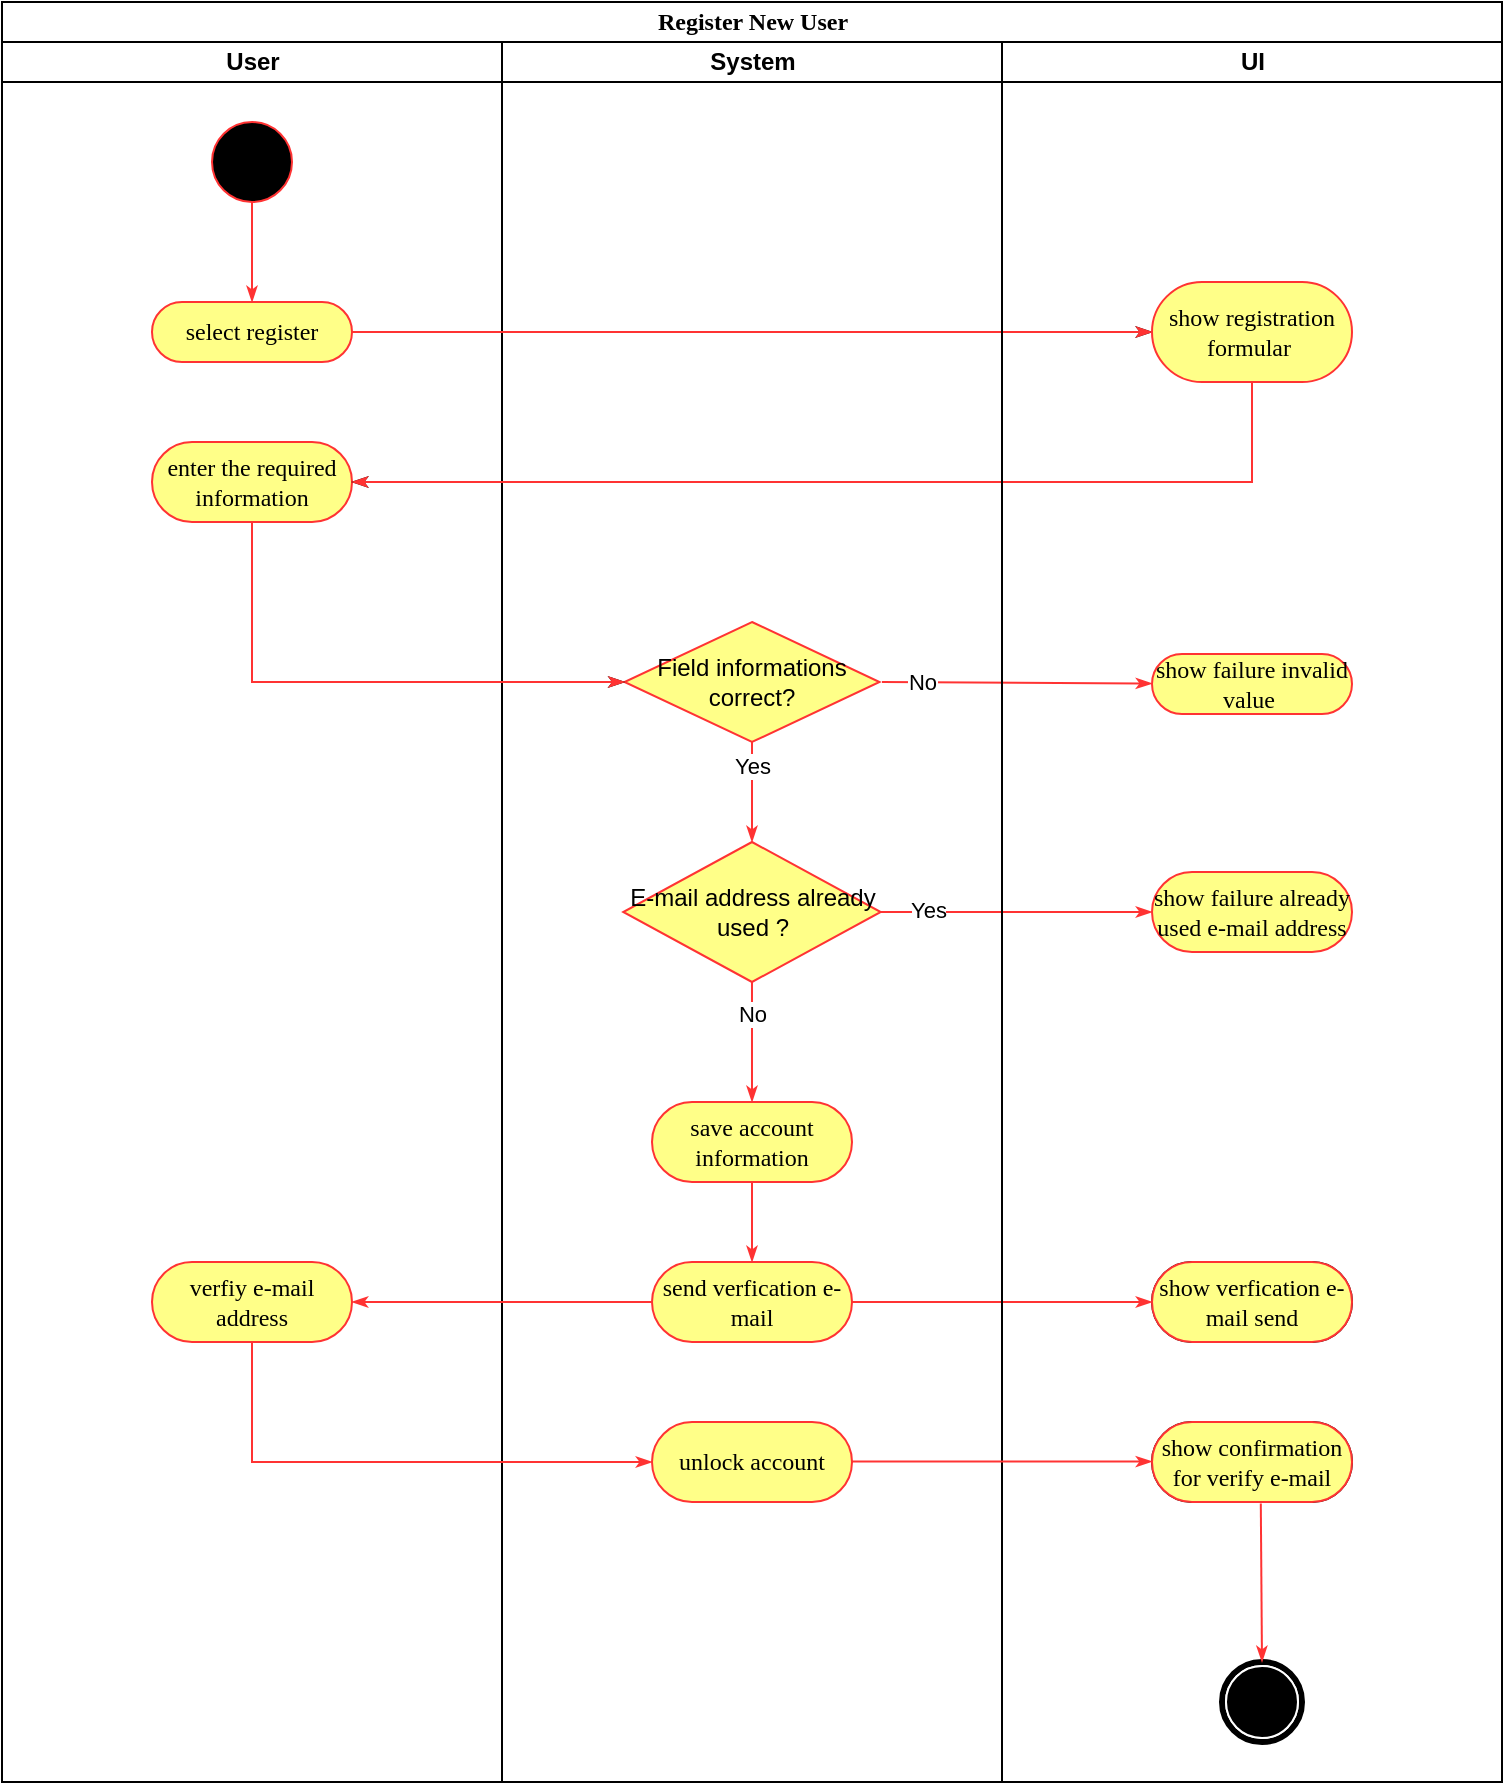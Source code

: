 <mxfile>
    <diagram name="Page-1" id="0783ab3e-0a74-02c8-0abd-f7b4e66b4bec">
        <mxGraphModel dx="1118" dy="800" grid="1" gridSize="10" guides="1" tooltips="1" connect="1" arrows="1" fold="1" page="1" pageScale="1" pageWidth="850" pageHeight="1100" math="0" shadow="0">
            <root>
                <mxCell id="0"/>
                <mxCell id="1" parent="0"/>
                <mxCell id="1c1d494c118603dd-1" value="Register New User" style="swimlane;html=1;childLayout=stackLayout;startSize=20;rounded=0;shadow=0;comic=0;labelBackgroundColor=none;strokeWidth=1;fontFamily=Verdana;fontSize=12;align=center;" parent="1" vertex="1">
                    <mxGeometry x="40" y="10" width="750" height="890" as="geometry"/>
                </mxCell>
                <mxCell id="1c1d494c118603dd-2" value="User" style="swimlane;html=1;startSize=20;" parent="1c1d494c118603dd-1" vertex="1">
                    <mxGeometry y="20" width="250" height="870" as="geometry"/>
                </mxCell>
                <mxCell id="60571a20871a0731-4" value="" style="ellipse;whiteSpace=wrap;html=1;rounded=0;shadow=0;comic=0;labelBackgroundColor=none;strokeWidth=1;fontFamily=Verdana;fontSize=12;align=center;strokeColor=#FF3333;fillColor=#000000;" parent="1c1d494c118603dd-2" vertex="1">
                    <mxGeometry x="105" y="40" width="40" height="40" as="geometry"/>
                </mxCell>
                <mxCell id="60571a20871a0731-8" value="&lt;font color=&quot;#000000&quot;&gt;select register&lt;/font&gt;" style="rounded=1;whiteSpace=wrap;html=1;shadow=0;comic=0;labelBackgroundColor=none;strokeWidth=1;fontFamily=Verdana;fontSize=12;align=center;arcSize=50;fillColor=#ffff88;strokeColor=#FF3333;" parent="1c1d494c118603dd-2" vertex="1">
                    <mxGeometry x="75" y="130" width="100" height="30" as="geometry"/>
                </mxCell>
                <mxCell id="1c1d494c118603dd-27" style="edgeStyle=orthogonalEdgeStyle;rounded=0;html=1;labelBackgroundColor=none;startArrow=none;startFill=0;startSize=5;endArrow=classicThin;endFill=1;endSize=5;jettySize=auto;orthogonalLoop=1;strokeWidth=1;fontFamily=Verdana;fontSize=12;strokeColor=#FF3333;" parent="1c1d494c118603dd-2" source="60571a20871a0731-4" target="60571a20871a0731-8" edge="1">
                    <mxGeometry relative="1" as="geometry"/>
                </mxCell>
                <mxCell id="1c1d494c118603dd-8" value="&lt;font color=&quot;#000000&quot;&gt;enter the required information&lt;/font&gt;" style="rounded=1;whiteSpace=wrap;html=1;shadow=0;comic=0;labelBackgroundColor=none;strokeWidth=1;fontFamily=Verdana;fontSize=12;align=center;arcSize=50;fillColor=#ffff88;strokeColor=#FF3333;" parent="1c1d494c118603dd-2" vertex="1">
                    <mxGeometry x="75" y="200" width="100" height="40" as="geometry"/>
                </mxCell>
                <mxCell id="mtZCOBOC90Zqhx0-wA6k-30" value="&lt;font color=&quot;#000000&quot;&gt;verfiy e-mail address&lt;/font&gt;" style="rounded=1;whiteSpace=wrap;html=1;shadow=0;comic=0;labelBackgroundColor=none;strokeWidth=1;fontFamily=Verdana;fontSize=12;align=center;arcSize=50;fillColor=#ffff88;strokeColor=#FF3333;" parent="1c1d494c118603dd-2" vertex="1">
                    <mxGeometry x="75" y="610" width="100" height="40" as="geometry"/>
                </mxCell>
                <mxCell id="1c1d494c118603dd-3" value="System" style="swimlane;html=1;startSize=20;" parent="1c1d494c118603dd-1" vertex="1">
                    <mxGeometry x="250" y="20" width="250" height="870" as="geometry"/>
                </mxCell>
                <mxCell id="mtZCOBOC90Zqhx0-wA6k-19" value="&lt;font color=&quot;#000000&quot;&gt;Field informations correct?&lt;/font&gt;" style="rhombus;whiteSpace=wrap;html=1;rounded=0;sketch=0;fillColor=#ffff88;strokeColor=#FF3333;" parent="1c1d494c118603dd-3" vertex="1">
                    <mxGeometry x="61.25" y="290" width="127.5" height="60" as="geometry"/>
                </mxCell>
                <mxCell id="mtZCOBOC90Zqhx0-wA6k-22" value="&lt;font color=&quot;#000000&quot;&gt;E-mail address already used ?&lt;/font&gt;" style="rhombus;whiteSpace=wrap;html=1;rounded=0;sketch=0;fillColor=#ffff88;strokeColor=#FF3333;" parent="1c1d494c118603dd-3" vertex="1">
                    <mxGeometry x="60.62" y="400" width="128.75" height="70" as="geometry"/>
                </mxCell>
                <mxCell id="mtZCOBOC90Zqhx0-wA6k-23" style="edgeStyle=none;rounded=0;html=1;labelBackgroundColor=none;startArrow=none;startFill=0;startSize=5;endArrow=classicThin;endFill=1;endSize=5;jettySize=auto;orthogonalLoop=1;strokeWidth=1;fontFamily=Verdana;fontSize=12;exitX=0.5;exitY=1;exitDx=0;exitDy=0;entryX=0.5;entryY=0;entryDx=0;entryDy=0;strokeColor=#FF3333;" parent="1c1d494c118603dd-3" source="mtZCOBOC90Zqhx0-wA6k-19" target="mtZCOBOC90Zqhx0-wA6k-22" edge="1">
                    <mxGeometry relative="1" as="geometry">
                        <mxPoint x="-115" y="250" as="sourcePoint"/>
                        <mxPoint x="71.25" y="330" as="targetPoint"/>
                        <Array as="points"/>
                    </mxGeometry>
                </mxCell>
                <mxCell id="mtZCOBOC90Zqhx0-wA6k-27" value="Yes" style="edgeLabel;html=1;align=center;verticalAlign=middle;resizable=0;points=[];" parent="mtZCOBOC90Zqhx0-wA6k-23" vertex="1" connectable="0">
                    <mxGeometry x="-0.531" relative="1" as="geometry">
                        <mxPoint as="offset"/>
                    </mxGeometry>
                </mxCell>
                <mxCell id="mtZCOBOC90Zqhx0-wA6k-24" style="edgeStyle=none;rounded=0;html=1;labelBackgroundColor=none;startArrow=none;startFill=0;startSize=5;endArrow=classicThin;endFill=1;endSize=5;jettySize=auto;orthogonalLoop=1;strokeWidth=1;fontFamily=Verdana;fontSize=12;exitX=0.5;exitY=1;exitDx=0;exitDy=0;strokeColor=#FF3333;" parent="1c1d494c118603dd-3" target="mtZCOBOC90Zqhx0-wA6k-20" edge="1">
                    <mxGeometry relative="1" as="geometry">
                        <mxPoint x="190.01" y="320" as="sourcePoint"/>
                        <mxPoint x="310" y="320" as="targetPoint"/>
                        <Array as="points"/>
                    </mxGeometry>
                </mxCell>
                <mxCell id="mtZCOBOC90Zqhx0-wA6k-26" value="No" style="edgeLabel;html=1;align=center;verticalAlign=middle;resizable=0;points=[];" parent="mtZCOBOC90Zqhx0-wA6k-24" vertex="1" connectable="0">
                    <mxGeometry x="-0.355" y="1" relative="1" as="geometry">
                        <mxPoint x="-23.44" y="0.77" as="offset"/>
                    </mxGeometry>
                </mxCell>
                <mxCell id="mtZCOBOC90Zqhx0-wA6k-29" style="edgeStyle=none;rounded=0;html=1;labelBackgroundColor=none;startArrow=none;startFill=0;startSize=5;endArrow=classicThin;endFill=1;endSize=5;jettySize=auto;orthogonalLoop=1;strokeWidth=1;fontFamily=Verdana;fontSize=12;exitX=0.5;exitY=1;exitDx=0;exitDy=0;strokeColor=#FF3333;" parent="1c1d494c118603dd-3" source="mtZCOBOC90Zqhx0-wA6k-22" target="mtZCOBOC90Zqhx0-wA6k-42" edge="1">
                    <mxGeometry relative="1" as="geometry">
                        <mxPoint x="130" y="480" as="sourcePoint"/>
                        <mxPoint x="135" y="520" as="targetPoint"/>
                        <Array as="points"/>
                    </mxGeometry>
                </mxCell>
                <mxCell id="mtZCOBOC90Zqhx0-wA6k-46" value="No" style="edgeLabel;html=1;align=center;verticalAlign=middle;resizable=0;points=[];" parent="mtZCOBOC90Zqhx0-wA6k-29" vertex="1" connectable="0">
                    <mxGeometry x="-0.48" relative="1" as="geometry">
                        <mxPoint as="offset"/>
                    </mxGeometry>
                </mxCell>
                <mxCell id="mtZCOBOC90Zqhx0-wA6k-37" value="&lt;font color=&quot;#000000&quot;&gt;send verfication e-mail&lt;/font&gt;" style="rounded=1;whiteSpace=wrap;html=1;shadow=0;comic=0;labelBackgroundColor=none;strokeWidth=1;fontFamily=Verdana;fontSize=12;align=center;arcSize=50;fillColor=#ffff88;strokeColor=#FF3333;" parent="1c1d494c118603dd-3" vertex="1">
                    <mxGeometry x="75" y="610" width="100" height="40" as="geometry"/>
                </mxCell>
                <mxCell id="mtZCOBOC90Zqhx0-wA6k-40" value="&lt;font color=&quot;#000000&quot;&gt;unlock account&lt;/font&gt;" style="rounded=1;whiteSpace=wrap;html=1;shadow=0;comic=0;labelBackgroundColor=none;strokeWidth=1;fontFamily=Verdana;fontSize=12;align=center;arcSize=50;fillColor=#ffff88;strokeColor=#FF3333;" parent="1c1d494c118603dd-3" vertex="1">
                    <mxGeometry x="75" y="690" width="100" height="40" as="geometry"/>
                </mxCell>
                <mxCell id="mtZCOBOC90Zqhx0-wA6k-42" value="&lt;font color=&quot;#000000&quot;&gt;save account information&lt;/font&gt;" style="rounded=1;whiteSpace=wrap;html=1;shadow=0;comic=0;labelBackgroundColor=none;strokeWidth=1;fontFamily=Verdana;fontSize=12;align=center;arcSize=50;fillColor=#ffff88;strokeColor=#FF3333;" parent="1c1d494c118603dd-3" vertex="1">
                    <mxGeometry x="75" y="530" width="100" height="40" as="geometry"/>
                </mxCell>
                <mxCell id="mtZCOBOC90Zqhx0-wA6k-44" style="edgeStyle=none;rounded=0;html=1;labelBackgroundColor=none;startArrow=none;startFill=0;startSize=5;endArrow=classicThin;endFill=1;endSize=5;jettySize=auto;orthogonalLoop=1;strokeWidth=1;fontFamily=Verdana;fontSize=12;entryX=0.5;entryY=0;entryDx=0;entryDy=0;strokeColor=#FF3333;" parent="1c1d494c118603dd-3" target="mtZCOBOC90Zqhx0-wA6k-37" edge="1">
                    <mxGeometry relative="1" as="geometry">
                        <mxPoint x="125" y="570" as="sourcePoint"/>
                        <mxPoint x="134.999" y="540" as="targetPoint"/>
                        <Array as="points"/>
                    </mxGeometry>
                </mxCell>
                <mxCell id="mtZCOBOC90Zqhx0-wA6k-52" style="edgeStyle=orthogonalEdgeStyle;rounded=0;html=1;labelBackgroundColor=none;startArrow=none;startFill=0;startSize=5;endArrow=classicThin;endFill=1;endSize=5;jettySize=auto;orthogonalLoop=1;strokeWidth=1;fontFamily=Verdana;fontSize=12;" parent="1c1d494c118603dd-3" edge="1">
                    <mxGeometry relative="1" as="geometry">
                        <Array as="points">
                            <mxPoint x="170" y="145"/>
                            <mxPoint x="170" y="145"/>
                        </Array>
                        <mxPoint x="-75" y="145" as="sourcePoint"/>
                        <mxPoint x="325" y="145" as="targetPoint"/>
                    </mxGeometry>
                </mxCell>
                <mxCell id="mtZCOBOC90Zqhx0-wA6k-53" style="edgeStyle=none;rounded=0;html=1;labelBackgroundColor=none;startArrow=none;startFill=0;startSize=5;endArrow=classicThin;endFill=1;endSize=5;jettySize=auto;orthogonalLoop=1;strokeWidth=1;fontFamily=Verdana;fontSize=12;exitX=0.5;exitY=1;exitDx=0;exitDy=0;" parent="1c1d494c118603dd-3" edge="1">
                    <mxGeometry relative="1" as="geometry">
                        <mxPoint x="375" y="170" as="sourcePoint"/>
                        <mxPoint x="-75" y="220" as="targetPoint"/>
                        <Array as="points">
                            <mxPoint x="375" y="220"/>
                        </Array>
                    </mxGeometry>
                </mxCell>
                <mxCell id="mtZCOBOC90Zqhx0-wA6k-54" style="edgeStyle=none;rounded=0;html=1;labelBackgroundColor=none;startArrow=none;startFill=0;startSize=5;endArrow=classicThin;endFill=1;endSize=5;jettySize=auto;orthogonalLoop=1;strokeWidth=1;fontFamily=Verdana;fontSize=12;exitX=0.5;exitY=1;exitDx=0;exitDy=0;entryX=0;entryY=0.5;entryDx=0;entryDy=0;" parent="1c1d494c118603dd-3" edge="1">
                    <mxGeometry relative="1" as="geometry">
                        <mxPoint x="-125" y="240" as="sourcePoint"/>
                        <mxPoint x="61.25" y="320" as="targetPoint"/>
                        <Array as="points">
                            <mxPoint x="-125" y="320"/>
                        </Array>
                    </mxGeometry>
                </mxCell>
                <mxCell id="1c1d494c118603dd-29" style="edgeStyle=orthogonalEdgeStyle;rounded=0;html=1;labelBackgroundColor=none;startArrow=none;startFill=0;startSize=5;endArrow=classicThin;endFill=1;endSize=5;jettySize=auto;orthogonalLoop=1;strokeWidth=1;fontFamily=Verdana;fontSize=12;strokeColor=#FF3333;" parent="1c1d494c118603dd-1" source="60571a20871a0731-8" target="1c1d494c118603dd-5" edge="1">
                    <mxGeometry relative="1" as="geometry">
                        <Array as="points">
                            <mxPoint x="420" y="165"/>
                            <mxPoint x="420" y="165"/>
                        </Array>
                        <mxPoint x="390.25" y="190" as="sourcePoint"/>
                    </mxGeometry>
                </mxCell>
                <mxCell id="1c1d494c118603dd-37" style="edgeStyle=none;rounded=0;html=1;labelBackgroundColor=none;startArrow=none;startFill=0;startSize=5;endArrow=classicThin;endFill=1;endSize=5;jettySize=auto;orthogonalLoop=1;strokeWidth=1;fontFamily=Verdana;fontSize=12;exitX=0.5;exitY=1;exitDx=0;exitDy=0;strokeColor=#FF3333;" parent="1c1d494c118603dd-1" source="1c1d494c118603dd-5" target="1c1d494c118603dd-8" edge="1">
                    <mxGeometry relative="1" as="geometry">
                        <mxPoint x="570.565" y="318.0" as="sourcePoint"/>
                        <Array as="points">
                            <mxPoint x="625" y="240"/>
                        </Array>
                    </mxGeometry>
                </mxCell>
                <mxCell id="1c1d494c118603dd-38" style="edgeStyle=none;rounded=0;html=1;labelBackgroundColor=none;startArrow=none;startFill=0;startSize=5;endArrow=classicThin;endFill=1;endSize=5;jettySize=auto;orthogonalLoop=1;strokeWidth=1;fontFamily=Verdana;fontSize=12;exitX=0.5;exitY=1;exitDx=0;exitDy=0;entryX=0;entryY=0.5;entryDx=0;entryDy=0;strokeColor=#FF3333;" parent="1c1d494c118603dd-1" source="1c1d494c118603dd-8" target="mtZCOBOC90Zqhx0-wA6k-19" edge="1">
                    <mxGeometry relative="1" as="geometry">
                        <mxPoint x="125" y="330" as="targetPoint"/>
                        <Array as="points">
                            <mxPoint x="125" y="340"/>
                        </Array>
                    </mxGeometry>
                </mxCell>
                <mxCell id="mtZCOBOC90Zqhx0-wA6k-25" style="edgeStyle=none;rounded=0;html=1;labelBackgroundColor=none;startArrow=none;startFill=0;startSize=5;endArrow=classicThin;endFill=1;endSize=5;jettySize=auto;orthogonalLoop=1;strokeWidth=1;fontFamily=Verdana;fontSize=12;strokeColor=#FF3333;" parent="1c1d494c118603dd-1" source="mtZCOBOC90Zqhx0-wA6k-22" target="mtZCOBOC90Zqhx0-wA6k-21" edge="1">
                    <mxGeometry relative="1" as="geometry">
                        <mxPoint x="440.01" y="450" as="sourcePoint"/>
                        <mxPoint x="575" y="450.73" as="targetPoint"/>
                        <Array as="points"/>
                    </mxGeometry>
                </mxCell>
                <mxCell id="mtZCOBOC90Zqhx0-wA6k-28" value="Yes" style="edgeLabel;html=1;align=center;verticalAlign=middle;resizable=0;points=[];" parent="mtZCOBOC90Zqhx0-wA6k-25" vertex="1" connectable="0">
                    <mxGeometry x="-0.66" y="1" relative="1" as="geometry">
                        <mxPoint as="offset"/>
                    </mxGeometry>
                </mxCell>
                <mxCell id="mtZCOBOC90Zqhx0-wA6k-45" style="edgeStyle=none;rounded=0;html=1;labelBackgroundColor=none;startArrow=none;startFill=0;startSize=5;endArrow=classicThin;endFill=1;endSize=5;jettySize=auto;orthogonalLoop=1;strokeWidth=1;fontFamily=Verdana;fontSize=12;exitX=1;exitY=0.5;exitDx=0;exitDy=0;entryX=0;entryY=0.5;entryDx=0;entryDy=0;strokeColor=#FF3333;" parent="1c1d494c118603dd-1" source="mtZCOBOC90Zqhx0-wA6k-37" target="mtZCOBOC90Zqhx0-wA6k-38" edge="1">
                    <mxGeometry relative="1" as="geometry">
                        <mxPoint x="394.995" y="510" as="sourcePoint"/>
                        <mxPoint x="394.999" y="570" as="targetPoint"/>
                        <Array as="points"/>
                    </mxGeometry>
                </mxCell>
                <mxCell id="mtZCOBOC90Zqhx0-wA6k-47" style="edgeStyle=none;rounded=0;html=1;labelBackgroundColor=none;startArrow=none;startFill=0;startSize=5;endArrow=classicThin;endFill=1;endSize=5;jettySize=auto;orthogonalLoop=1;strokeWidth=1;fontFamily=Verdana;fontSize=12;exitX=0;exitY=0.5;exitDx=0;exitDy=0;entryX=1;entryY=0.5;entryDx=0;entryDy=0;strokeColor=#FF3333;" parent="1c1d494c118603dd-1" source="mtZCOBOC90Zqhx0-wA6k-37" target="mtZCOBOC90Zqhx0-wA6k-30" edge="1">
                    <mxGeometry relative="1" as="geometry">
                        <mxPoint x="404.995" y="520" as="sourcePoint"/>
                        <mxPoint x="404.999" y="580" as="targetPoint"/>
                        <Array as="points"/>
                    </mxGeometry>
                </mxCell>
                <mxCell id="mtZCOBOC90Zqhx0-wA6k-48" style="edgeStyle=none;rounded=0;html=1;labelBackgroundColor=none;startArrow=none;startFill=0;startSize=5;endArrow=classicThin;endFill=1;endSize=5;jettySize=auto;orthogonalLoop=1;strokeWidth=1;fontFamily=Verdana;fontSize=12;exitX=0.5;exitY=1;exitDx=0;exitDy=0;entryX=0;entryY=0.5;entryDx=0;entryDy=0;strokeColor=#FF3333;" parent="1c1d494c118603dd-1" source="mtZCOBOC90Zqhx0-wA6k-30" target="mtZCOBOC90Zqhx0-wA6k-40" edge="1">
                    <mxGeometry relative="1" as="geometry">
                        <mxPoint x="335" y="660" as="sourcePoint"/>
                        <mxPoint x="185" y="660" as="targetPoint"/>
                        <Array as="points">
                            <mxPoint x="125" y="730"/>
                        </Array>
                    </mxGeometry>
                </mxCell>
                <mxCell id="1c1d494c118603dd-4" value="UI" style="swimlane;html=1;startSize=20;rounded=0;" parent="1c1d494c118603dd-1" vertex="1">
                    <mxGeometry x="500" y="20" width="250" height="870" as="geometry"/>
                </mxCell>
                <mxCell id="1c1d494c118603dd-5" value="&lt;font color=&quot;#000000&quot;&gt;show registration formular&amp;nbsp;&lt;/font&gt;" style="rounded=1;whiteSpace=wrap;html=1;shadow=0;comic=0;labelBackgroundColor=none;strokeWidth=1;fontFamily=Verdana;fontSize=12;align=center;arcSize=50;fillColor=#ffff88;strokeColor=#FF3333;" parent="1c1d494c118603dd-4" vertex="1">
                    <mxGeometry x="75" y="120" width="100" height="50" as="geometry"/>
                </mxCell>
                <mxCell id="60571a20871a0731-5" value="" style="shape=mxgraph.bpmn.shape;html=1;verticalLabelPosition=bottom;verticalAlign=top;perimeter=ellipsePerimeter;outline=end;symbol=terminate;rounded=0;shadow=0;comic=0;strokeWidth=1;fontFamily=Verdana;fontSize=12;align=center;" parent="1c1d494c118603dd-4" vertex="1">
                    <mxGeometry x="110" y="810" width="40" height="40" as="geometry"/>
                </mxCell>
                <mxCell id="mtZCOBOC90Zqhx0-wA6k-20" value="&lt;font color=&quot;#000000&quot;&gt;show failure invalid value&amp;nbsp;&lt;/font&gt;" style="rounded=1;whiteSpace=wrap;html=1;shadow=0;comic=0;labelBackgroundColor=none;strokeWidth=1;fontFamily=Verdana;fontSize=12;align=center;arcSize=50;fillColor=#ffff88;strokeColor=#FF3333;" parent="1c1d494c118603dd-4" vertex="1">
                    <mxGeometry x="75" y="306" width="100" height="30" as="geometry"/>
                </mxCell>
                <mxCell id="mtZCOBOC90Zqhx0-wA6k-21" value="&lt;font color=&quot;#000000&quot;&gt;show failure already used e-mail address&lt;/font&gt;" style="rounded=1;whiteSpace=wrap;html=1;shadow=0;comic=0;labelBackgroundColor=none;strokeWidth=1;fontFamily=Verdana;fontSize=12;align=center;arcSize=50;fillColor=#ffff88;strokeColor=#FF3333;" parent="1c1d494c118603dd-4" vertex="1">
                    <mxGeometry x="75" y="415" width="100" height="40" as="geometry"/>
                </mxCell>
                <mxCell id="mtZCOBOC90Zqhx0-wA6k-38" value="show verfication e-mail send" style="rounded=1;whiteSpace=wrap;html=1;shadow=0;comic=0;labelBackgroundColor=none;strokeWidth=1;fontFamily=Verdana;fontSize=12;align=center;arcSize=50;" parent="1c1d494c118603dd-4" vertex="1">
                    <mxGeometry x="75" y="610" width="100" height="40" as="geometry"/>
                </mxCell>
                <mxCell id="mtZCOBOC90Zqhx0-wA6k-39" value="show confirmation for verify e-mail" style="rounded=1;whiteSpace=wrap;html=1;shadow=0;comic=0;labelBackgroundColor=none;strokeWidth=1;fontFamily=Verdana;fontSize=12;align=center;arcSize=50;" parent="1c1d494c118603dd-4" vertex="1">
                    <mxGeometry x="75" y="690" width="100" height="40" as="geometry"/>
                </mxCell>
                <mxCell id="mtZCOBOC90Zqhx0-wA6k-50" style="edgeStyle=none;rounded=0;html=1;labelBackgroundColor=none;startArrow=none;startFill=0;startSize=5;endArrow=classicThin;endFill=1;endSize=5;jettySize=auto;orthogonalLoop=1;strokeWidth=1;fontFamily=Verdana;fontSize=12;exitX=1;exitY=0.5;exitDx=0;exitDy=0;entryX=0;entryY=0.5;entryDx=0;entryDy=0;strokeColor=#FF3333;" parent="1c1d494c118603dd-4" edge="1">
                    <mxGeometry relative="1" as="geometry">
                        <mxPoint x="-75" y="709.8" as="sourcePoint"/>
                        <mxPoint x="75" y="709.8" as="targetPoint"/>
                        <Array as="points"/>
                    </mxGeometry>
                </mxCell>
                <mxCell id="mtZCOBOC90Zqhx0-wA6k-51" style="edgeStyle=none;rounded=0;html=1;labelBackgroundColor=none;startArrow=none;startFill=0;startSize=5;endArrow=classicThin;endFill=1;endSize=5;jettySize=auto;orthogonalLoop=1;strokeWidth=1;fontFamily=Verdana;fontSize=12;exitX=0.544;exitY=1.02;exitDx=0;exitDy=0;entryX=0.5;entryY=0;entryDx=0;entryDy=0;exitPerimeter=0;strokeColor=#FF3333;" parent="1c1d494c118603dd-4" source="mtZCOBOC90Zqhx0-wA6k-39" target="60571a20871a0731-5" edge="1">
                    <mxGeometry relative="1" as="geometry">
                        <mxPoint x="-65" y="719.8" as="sourcePoint"/>
                        <mxPoint x="85" y="719.8" as="targetPoint"/>
                        <Array as="points"/>
                    </mxGeometry>
                </mxCell>
                <mxCell id="mtZCOBOC90Zqhx0-wA6k-77" value="&lt;font color=&quot;#000000&quot;&gt;show confirmation for verify e-mail&lt;/font&gt;" style="rounded=1;whiteSpace=wrap;html=1;shadow=0;comic=0;labelBackgroundColor=none;strokeWidth=1;fontFamily=Verdana;fontSize=12;align=center;arcSize=50;fillColor=#ffff88;strokeColor=#FF3333;" parent="1c1d494c118603dd-4" vertex="1">
                    <mxGeometry x="75" y="690" width="100" height="40" as="geometry"/>
                </mxCell>
                <mxCell id="mtZCOBOC90Zqhx0-wA6k-78" value="&lt;font color=&quot;#000000&quot;&gt;show verfication e-mail send&lt;/font&gt;" style="rounded=1;whiteSpace=wrap;html=1;shadow=0;comic=0;labelBackgroundColor=none;strokeWidth=1;fontFamily=Verdana;fontSize=12;align=center;arcSize=50;fillColor=#ffff88;strokeColor=#FF3333;" parent="1c1d494c118603dd-4" vertex="1">
                    <mxGeometry x="75" y="610" width="100" height="40" as="geometry"/>
                </mxCell>
            </root>
        </mxGraphModel>
    </diagram>
</mxfile>